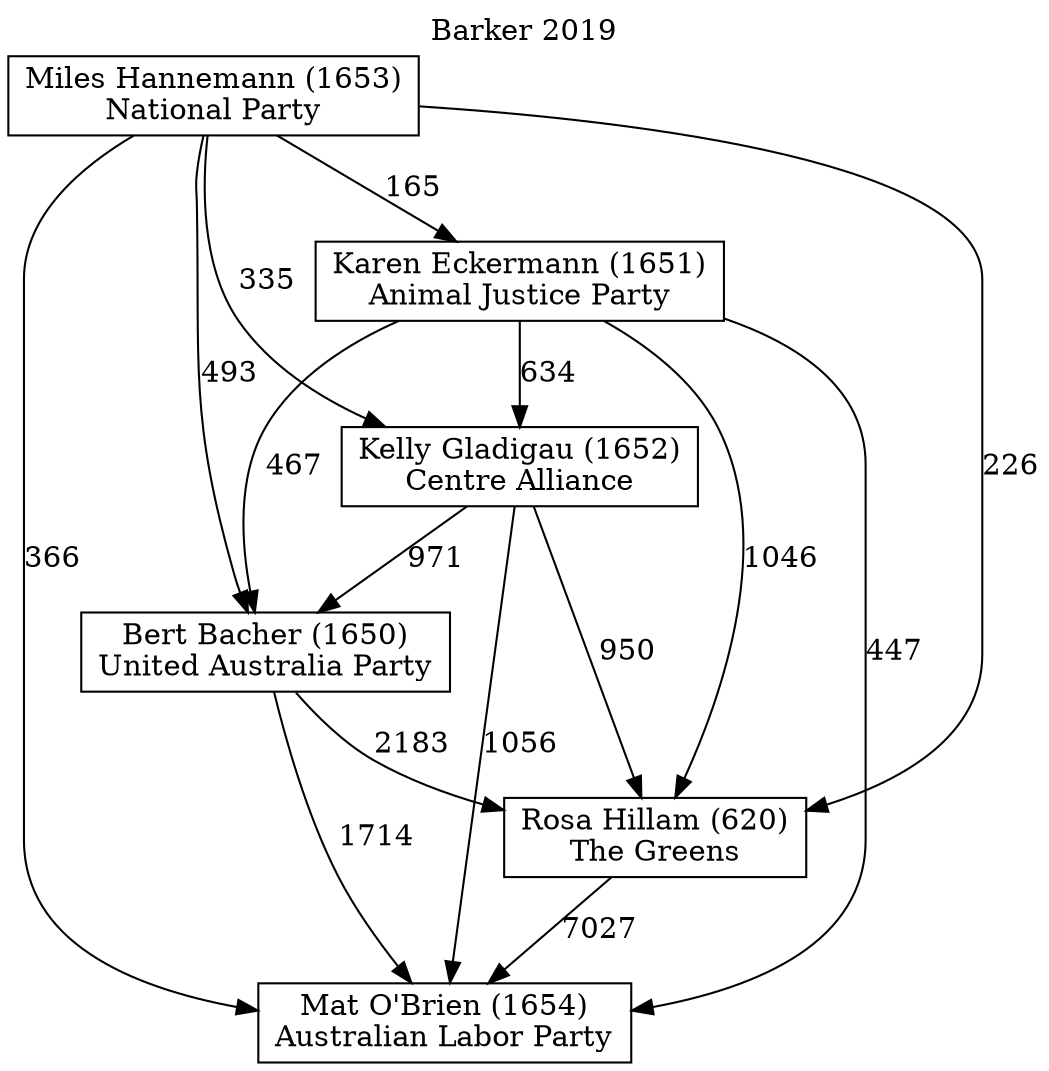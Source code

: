 // House preference flow
digraph "Mat O'Brien (1654)_Barker_2019" {
	graph [label="Barker 2019" labelloc=t mclimit=10]
	node [shape=box]
	"Mat O'Brien (1654)" [label="Mat O'Brien (1654)
Australian Labor Party"]
	"Rosa Hillam (620)" [label="Rosa Hillam (620)
The Greens"]
	"Bert Bacher (1650)" [label="Bert Bacher (1650)
United Australia Party"]
	"Kelly Gladigau (1652)" [label="Kelly Gladigau (1652)
Centre Alliance"]
	"Karen Eckermann (1651)" [label="Karen Eckermann (1651)
Animal Justice Party"]
	"Miles Hannemann (1653)" [label="Miles Hannemann (1653)
National Party"]
	"Rosa Hillam (620)" -> "Mat O'Brien (1654)" [label=7027]
	"Bert Bacher (1650)" -> "Rosa Hillam (620)" [label=2183]
	"Kelly Gladigau (1652)" -> "Bert Bacher (1650)" [label=971]
	"Karen Eckermann (1651)" -> "Kelly Gladigau (1652)" [label=634]
	"Miles Hannemann (1653)" -> "Karen Eckermann (1651)" [label=165]
	"Bert Bacher (1650)" -> "Mat O'Brien (1654)" [label=1714]
	"Kelly Gladigau (1652)" -> "Mat O'Brien (1654)" [label=1056]
	"Karen Eckermann (1651)" -> "Mat O'Brien (1654)" [label=447]
	"Miles Hannemann (1653)" -> "Mat O'Brien (1654)" [label=366]
	"Miles Hannemann (1653)" -> "Kelly Gladigau (1652)" [label=335]
	"Karen Eckermann (1651)" -> "Bert Bacher (1650)" [label=467]
	"Miles Hannemann (1653)" -> "Bert Bacher (1650)" [label=493]
	"Kelly Gladigau (1652)" -> "Rosa Hillam (620)" [label=950]
	"Karen Eckermann (1651)" -> "Rosa Hillam (620)" [label=1046]
	"Miles Hannemann (1653)" -> "Rosa Hillam (620)" [label=226]
}
